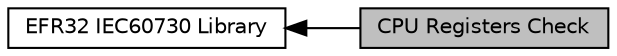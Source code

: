 digraph "CPU Registers Check"
{
  edge [fontname="Helvetica",fontsize="10",labelfontname="Helvetica",labelfontsize="10"];
  node [fontname="Helvetica",fontsize="10",shape=box];
  rankdir=LR;
  Node2 [label="EFR32 IEC60730 Library",height=0.2,width=0.4,color="black", fillcolor="white", style="filled",URL="$group__efr32__iec60730.html",tooltip="Overview and documentation of IEC60730 library APIs."];
  Node1 [label="CPU Registers Check",height=0.2,width=0.4,color="black", fillcolor="grey75", style="filled", fontcolor="black",tooltip="Verifies CPU registers are working correctly."];
  Node2->Node1 [shape=plaintext, dir="back", style="solid"];
}

